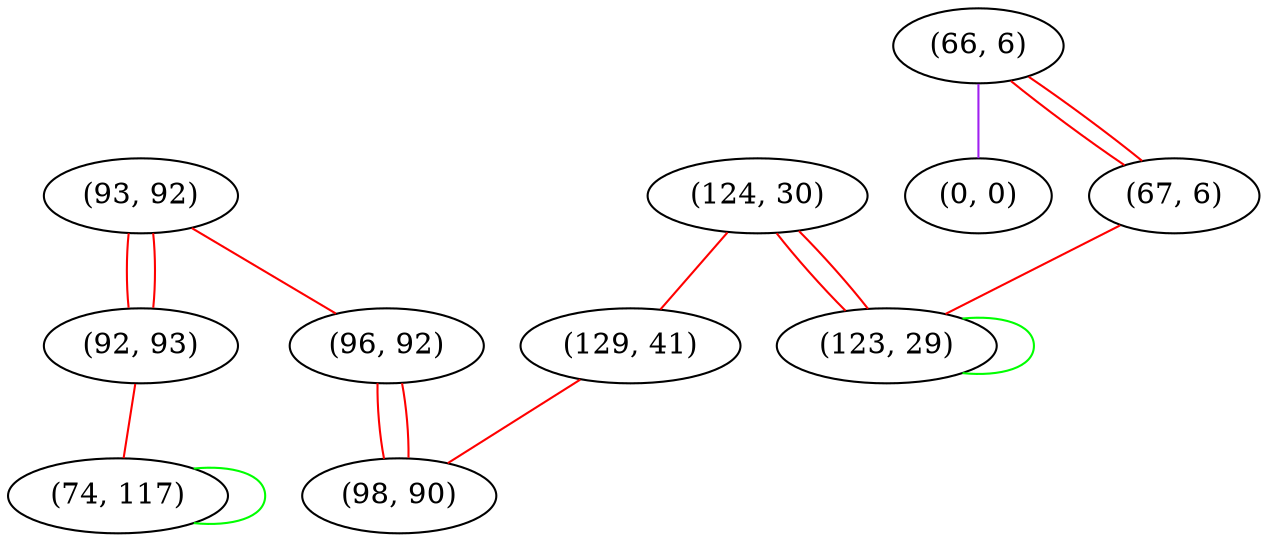 graph "" {
"(93, 92)";
"(66, 6)";
"(124, 30)";
"(92, 93)";
"(96, 92)";
"(74, 117)";
"(0, 0)";
"(129, 41)";
"(67, 6)";
"(123, 29)";
"(98, 90)";
"(93, 92)" -- "(92, 93)"  [color=red, key=0, weight=1];
"(93, 92)" -- "(92, 93)"  [color=red, key=1, weight=1];
"(93, 92)" -- "(96, 92)"  [color=red, key=0, weight=1];
"(66, 6)" -- "(0, 0)"  [color=purple, key=0, weight=4];
"(66, 6)" -- "(67, 6)"  [color=red, key=0, weight=1];
"(66, 6)" -- "(67, 6)"  [color=red, key=1, weight=1];
"(124, 30)" -- "(129, 41)"  [color=red, key=0, weight=1];
"(124, 30)" -- "(123, 29)"  [color=red, key=0, weight=1];
"(124, 30)" -- "(123, 29)"  [color=red, key=1, weight=1];
"(92, 93)" -- "(74, 117)"  [color=red, key=0, weight=1];
"(96, 92)" -- "(98, 90)"  [color=red, key=0, weight=1];
"(96, 92)" -- "(98, 90)"  [color=red, key=1, weight=1];
"(74, 117)" -- "(74, 117)"  [color=green, key=0, weight=2];
"(129, 41)" -- "(98, 90)"  [color=red, key=0, weight=1];
"(67, 6)" -- "(123, 29)"  [color=red, key=0, weight=1];
"(123, 29)" -- "(123, 29)"  [color=green, key=0, weight=2];
}

